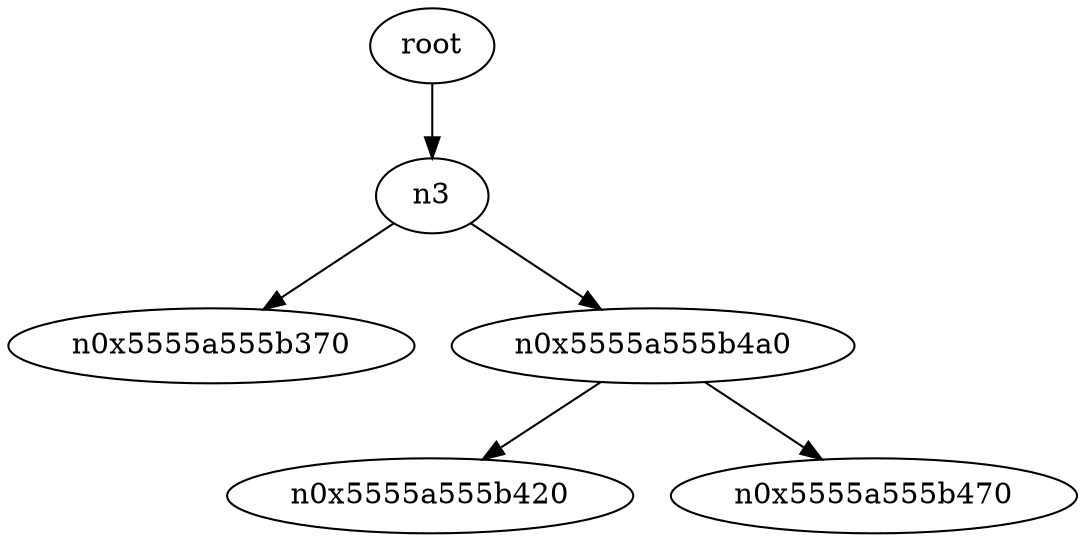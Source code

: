 digraph G {
n2 [label="root"];
n2 -> n3;
n3 -> n0x5555a555b370;
n3 -> n0x5555a555b4a0;
n0x5555a555b4a0 -> n0x5555a555b420;
n0x5555a555b4a0 -> n0x5555a555b470;
}
